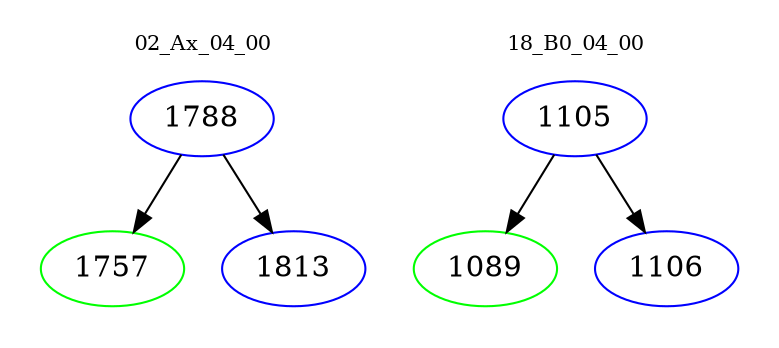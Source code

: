 digraph{
subgraph cluster_0 {
color = white
label = "02_Ax_04_00";
fontsize=10;
T0_1788 [label="1788", color="blue"]
T0_1788 -> T0_1757 [color="black"]
T0_1757 [label="1757", color="green"]
T0_1788 -> T0_1813 [color="black"]
T0_1813 [label="1813", color="blue"]
}
subgraph cluster_1 {
color = white
label = "18_B0_04_00";
fontsize=10;
T1_1105 [label="1105", color="blue"]
T1_1105 -> T1_1089 [color="black"]
T1_1089 [label="1089", color="green"]
T1_1105 -> T1_1106 [color="black"]
T1_1106 [label="1106", color="blue"]
}
}

